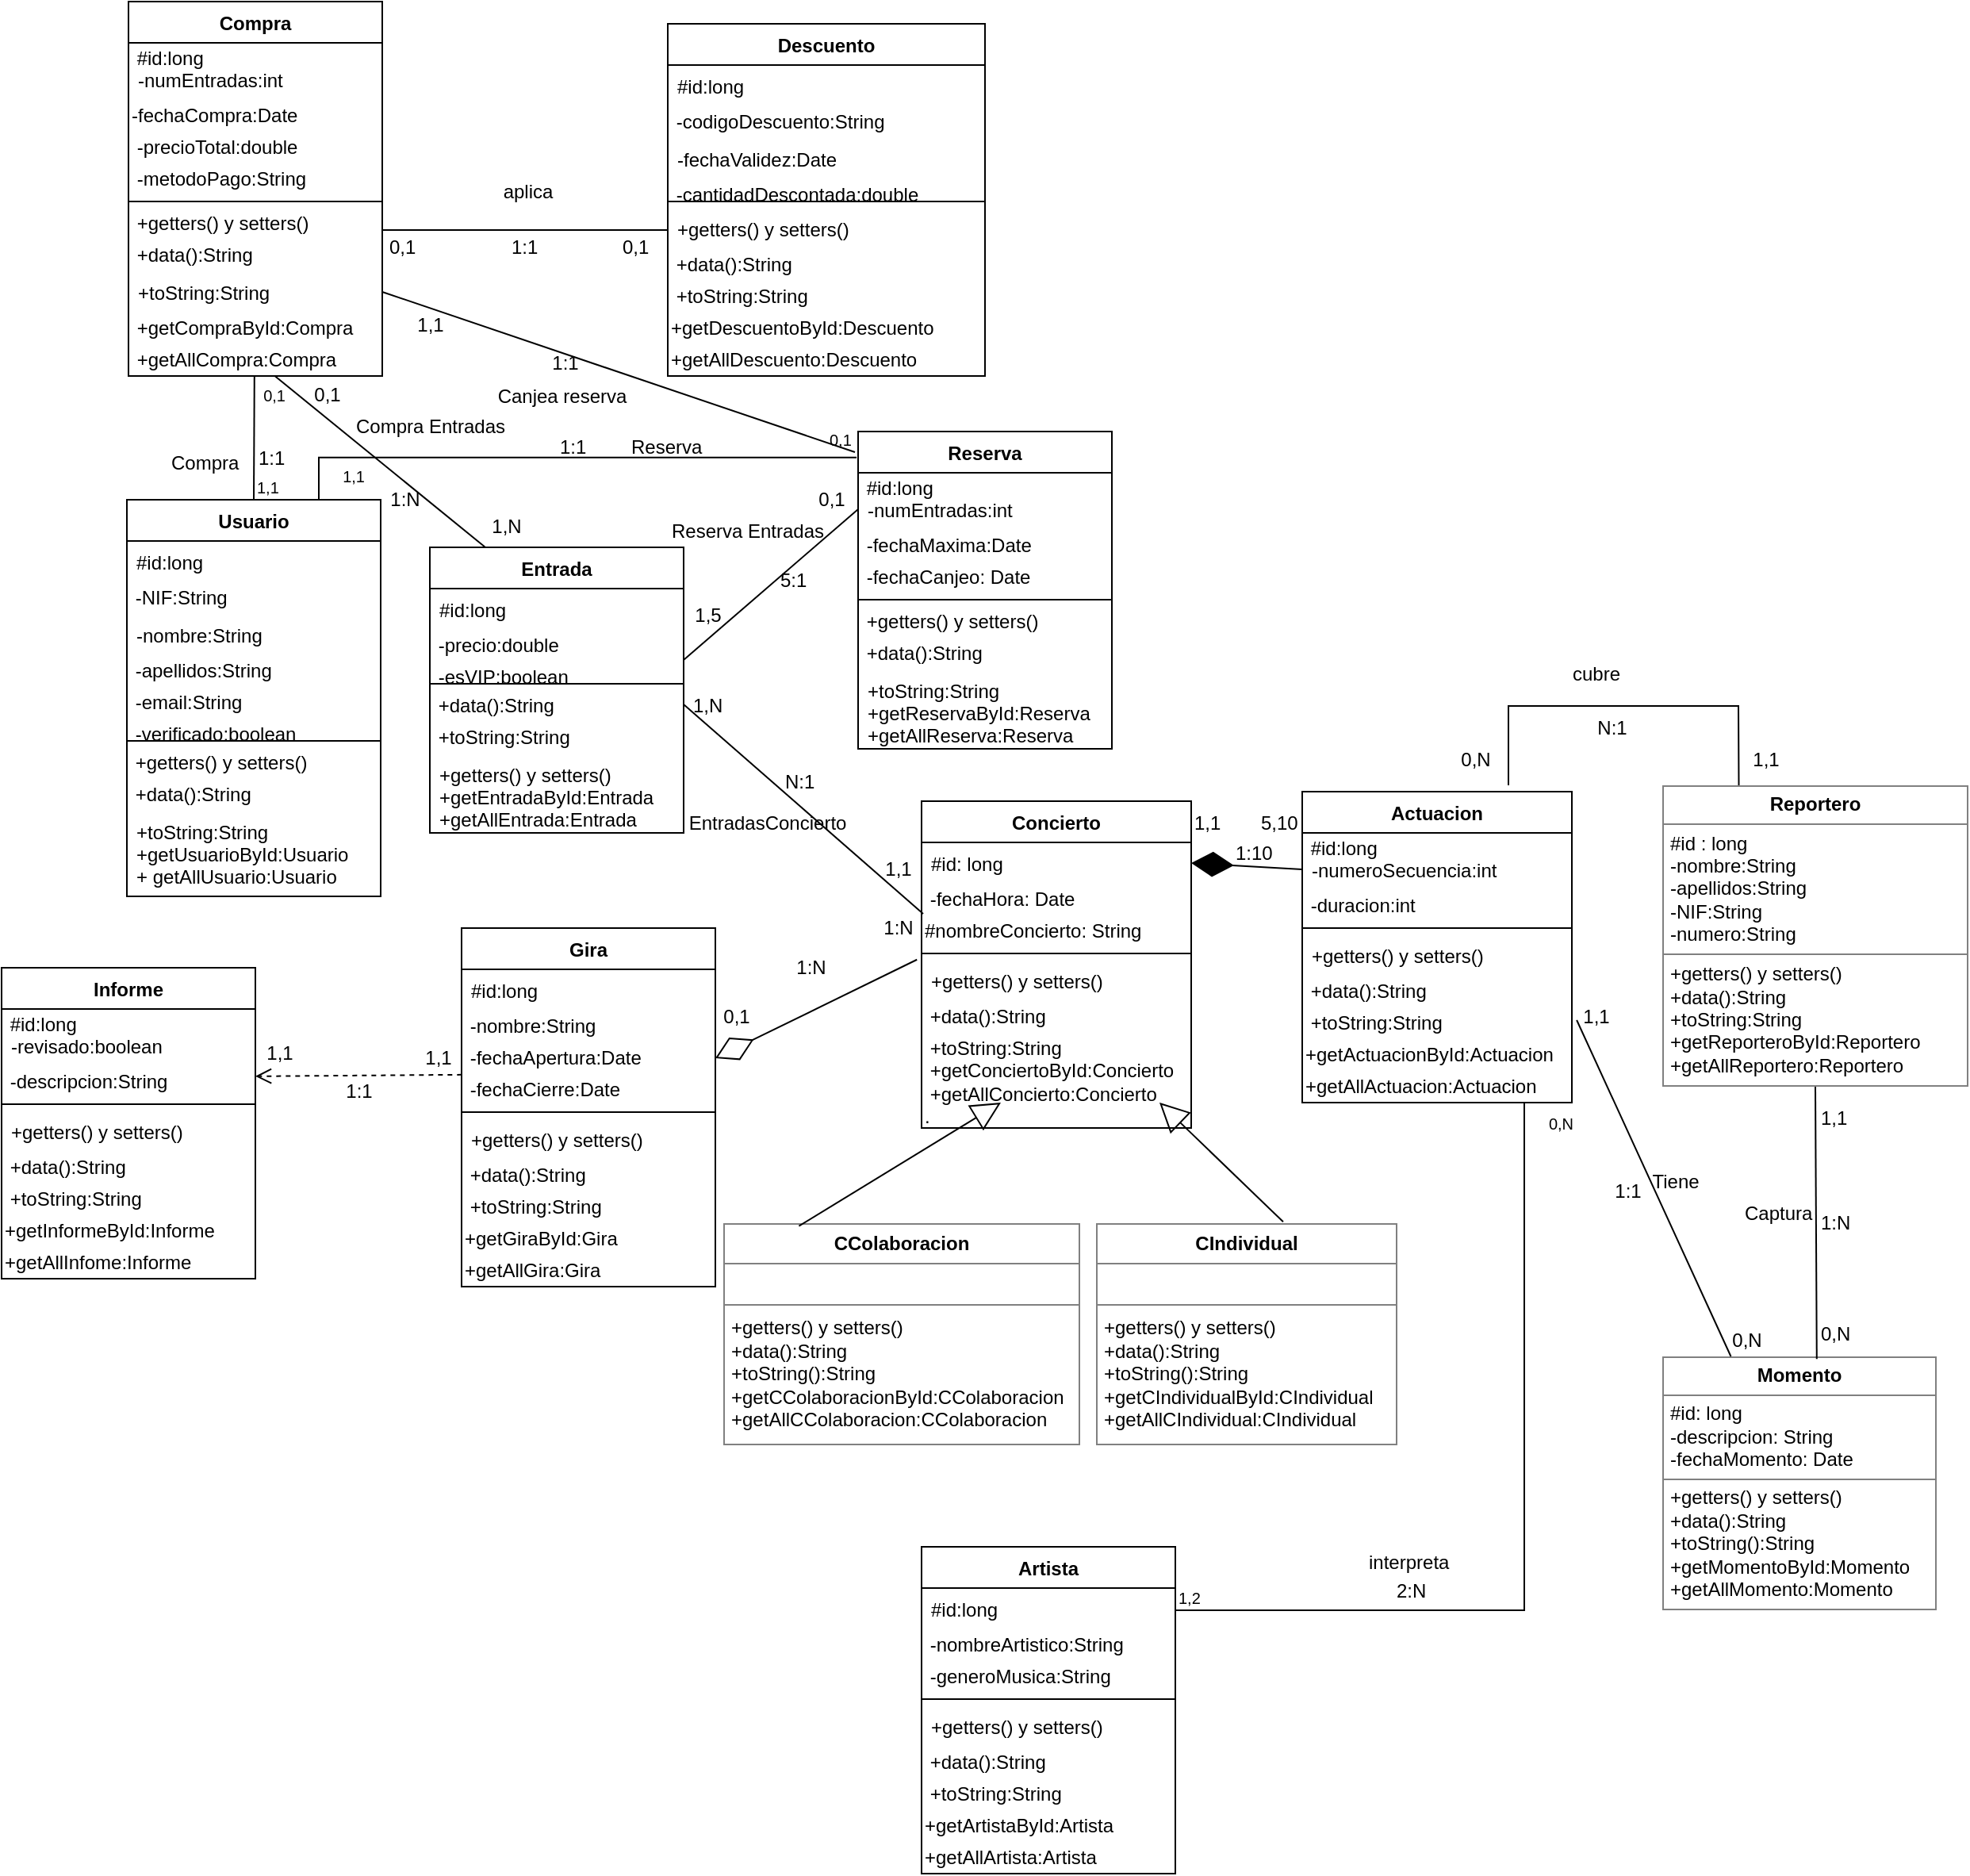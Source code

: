 <mxfile version="12.6.5" type="device"><diagram id="xjaGBmAfWyfpc5PXz91N" name="Page-1"><mxGraphModel dx="1695" dy="1602" grid="1" gridSize="10" guides="1" tooltips="1" connect="1" arrows="1" fold="1" page="1" pageScale="1" pageWidth="827" pageHeight="1169" math="0" shadow="0"><root><mxCell id="0"/><mxCell id="1" parent="0"/><mxCell id="RiMxpayT2h-2j6qFjot8-13" value="Gira" style="swimlane;fontStyle=1;align=center;verticalAlign=top;childLayout=stackLayout;horizontal=1;startSize=26;horizontalStack=0;resizeParent=1;resizeParentMax=0;resizeLast=0;collapsible=1;marginBottom=0;" parent="1" vertex="1"><mxGeometry x="220" y="570" width="160" height="226" as="geometry"/></mxCell><mxCell id="RiMxpayT2h-2j6qFjot8-14" value="#id:long" style="text;strokeColor=none;fillColor=none;align=left;verticalAlign=top;spacingLeft=4;spacingRight=4;overflow=hidden;rotatable=0;points=[[0,0.5],[1,0.5]];portConstraint=eastwest;" parent="RiMxpayT2h-2j6qFjot8-13" vertex="1"><mxGeometry y="26" width="160" height="26" as="geometry"/></mxCell><mxCell id="q6cy_jpzloJTBXH7EzLF-4" value="&amp;nbsp;-nombre:String" style="text;html=1;resizable=0;points=[];autosize=1;align=left;verticalAlign=top;spacingTop=-4;" parent="RiMxpayT2h-2j6qFjot8-13" vertex="1"><mxGeometry y="52" width="160" height="20" as="geometry"/></mxCell><mxCell id="RiMxpayT2h-2j6qFjot8-17" value="&amp;nbsp;-fechaApertura:Date" style="text;html=1;resizable=0;points=[];autosize=1;align=left;verticalAlign=top;spacingTop=-4;" parent="RiMxpayT2h-2j6qFjot8-13" vertex="1"><mxGeometry y="72" width="160" height="20" as="geometry"/></mxCell><mxCell id="RiMxpayT2h-2j6qFjot8-18" value="&amp;nbsp;-fechaCierre:Date" style="text;html=1;resizable=0;points=[];autosize=1;align=left;verticalAlign=top;spacingTop=-4;" parent="RiMxpayT2h-2j6qFjot8-13" vertex="1"><mxGeometry y="92" width="160" height="20" as="geometry"/></mxCell><mxCell id="RiMxpayT2h-2j6qFjot8-15" value="" style="line;strokeWidth=1;fillColor=none;align=left;verticalAlign=middle;spacingTop=-1;spacingLeft=3;spacingRight=3;rotatable=0;labelPosition=right;points=[];portConstraint=eastwest;" parent="RiMxpayT2h-2j6qFjot8-13" vertex="1"><mxGeometry y="112" width="160" height="8" as="geometry"/></mxCell><mxCell id="RiMxpayT2h-2j6qFjot8-16" value="+getters() y setters()&#10; " style="text;strokeColor=none;fillColor=none;align=left;verticalAlign=top;spacingLeft=4;spacingRight=4;overflow=hidden;rotatable=0;points=[[0,0.5],[1,0.5]];portConstraint=eastwest;" parent="RiMxpayT2h-2j6qFjot8-13" vertex="1"><mxGeometry y="120" width="160" height="26" as="geometry"/></mxCell><mxCell id="RiMxpayT2h-2j6qFjot8-19" value="&amp;nbsp;+data():String" style="text;html=1;resizable=0;points=[];autosize=1;align=left;verticalAlign=top;spacingTop=-4;" parent="RiMxpayT2h-2j6qFjot8-13" vertex="1"><mxGeometry y="146" width="160" height="20" as="geometry"/></mxCell><mxCell id="RiMxpayT2h-2j6qFjot8-49" value="&amp;nbsp;+toString:String" style="text;html=1;resizable=0;points=[];autosize=1;align=left;verticalAlign=top;spacingTop=-4;" parent="RiMxpayT2h-2j6qFjot8-13" vertex="1"><mxGeometry y="166" width="160" height="20" as="geometry"/></mxCell><mxCell id="IkjN9YP5ACQmRGU-FMsV-52" value="+getGiraById:Gira" style="text;html=1;resizable=0;points=[];autosize=1;align=left;verticalAlign=top;spacingTop=-4;" parent="RiMxpayT2h-2j6qFjot8-13" vertex="1"><mxGeometry y="186" width="160" height="20" as="geometry"/></mxCell><mxCell id="IkjN9YP5ACQmRGU-FMsV-53" value="+getAllGira:Gira" style="text;html=1;resizable=0;points=[];autosize=1;align=left;verticalAlign=top;spacingTop=-4;" parent="RiMxpayT2h-2j6qFjot8-13" vertex="1"><mxGeometry y="206" width="160" height="20" as="geometry"/></mxCell><mxCell id="RiMxpayT2h-2j6qFjot8-21" value="Informe" style="swimlane;fontStyle=1;align=center;verticalAlign=top;childLayout=stackLayout;horizontal=1;startSize=26;horizontalStack=0;resizeParent=1;resizeParentMax=0;resizeLast=0;collapsible=1;marginBottom=0;" parent="1" vertex="1"><mxGeometry x="-70" y="595" width="160" height="196" as="geometry"/></mxCell><mxCell id="RiMxpayT2h-2j6qFjot8-25" value="&amp;nbsp;#id:long" style="text;html=1;resizable=0;points=[];autosize=1;align=left;verticalAlign=top;spacingTop=-4;" parent="RiMxpayT2h-2j6qFjot8-21" vertex="1"><mxGeometry y="26" width="160" height="10" as="geometry"/></mxCell><mxCell id="RiMxpayT2h-2j6qFjot8-22" value="-revisado:boolean" style="text;strokeColor=none;fillColor=none;align=left;verticalAlign=top;spacingLeft=4;spacingRight=4;overflow=hidden;rotatable=0;points=[[0,0.5],[1,0.5]];portConstraint=eastwest;" parent="RiMxpayT2h-2j6qFjot8-21" vertex="1"><mxGeometry y="36" width="160" height="26" as="geometry"/></mxCell><mxCell id="RiMxpayT2h-2j6qFjot8-26" value="&amp;nbsp;-descripcion:String" style="text;html=1;resizable=0;points=[];autosize=1;align=left;verticalAlign=top;spacingTop=-4;" parent="RiMxpayT2h-2j6qFjot8-21" vertex="1"><mxGeometry y="62" width="160" height="20" as="geometry"/></mxCell><mxCell id="RiMxpayT2h-2j6qFjot8-23" value="" style="line;strokeWidth=1;fillColor=none;align=left;verticalAlign=middle;spacingTop=-1;spacingLeft=3;spacingRight=3;rotatable=0;labelPosition=right;points=[];portConstraint=eastwest;" parent="RiMxpayT2h-2j6qFjot8-21" vertex="1"><mxGeometry y="82" width="160" height="8" as="geometry"/></mxCell><mxCell id="RiMxpayT2h-2j6qFjot8-24" value="+getters() y setters()" style="text;strokeColor=none;fillColor=none;align=left;verticalAlign=top;spacingLeft=4;spacingRight=4;overflow=hidden;rotatable=0;points=[[0,0.5],[1,0.5]];portConstraint=eastwest;" parent="RiMxpayT2h-2j6qFjot8-21" vertex="1"><mxGeometry y="90" width="160" height="26" as="geometry"/></mxCell><mxCell id="RiMxpayT2h-2j6qFjot8-27" value="&amp;nbsp;+data():String" style="text;html=1;resizable=0;points=[];autosize=1;align=left;verticalAlign=top;spacingTop=-4;" parent="RiMxpayT2h-2j6qFjot8-21" vertex="1"><mxGeometry y="116" width="160" height="20" as="geometry"/></mxCell><mxCell id="RiMxpayT2h-2j6qFjot8-50" value="&amp;nbsp;+toString:String" style="text;html=1;resizable=0;points=[];autosize=1;align=left;verticalAlign=top;spacingTop=-4;" parent="RiMxpayT2h-2j6qFjot8-21" vertex="1"><mxGeometry y="136" width="160" height="20" as="geometry"/></mxCell><mxCell id="IkjN9YP5ACQmRGU-FMsV-50" value="+getInformeById:Informe" style="text;html=1;resizable=0;points=[];autosize=1;align=left;verticalAlign=top;spacingTop=-4;" parent="RiMxpayT2h-2j6qFjot8-21" vertex="1"><mxGeometry y="156" width="160" height="20" as="geometry"/></mxCell><mxCell id="IkjN9YP5ACQmRGU-FMsV-51" value="+getAllInfome:Informe" style="text;html=1;resizable=0;points=[];autosize=1;align=left;verticalAlign=top;spacingTop=-4;" parent="RiMxpayT2h-2j6qFjot8-21" vertex="1"><mxGeometry y="176" width="160" height="20" as="geometry"/></mxCell><mxCell id="RiMxpayT2h-2j6qFjot8-28" value="Actuacion" style="swimlane;fontStyle=1;align=center;verticalAlign=top;childLayout=stackLayout;horizontal=1;startSize=26;horizontalStack=0;resizeParent=1;resizeParentMax=0;resizeLast=0;collapsible=1;marginBottom=0;" parent="1" vertex="1"><mxGeometry x="750" y="484" width="170" height="196" as="geometry"/></mxCell><mxCell id="RiMxpayT2h-2j6qFjot8-32" value="&amp;nbsp;#id:long&amp;nbsp;" style="text;html=1;resizable=0;points=[];autosize=1;align=left;verticalAlign=top;spacingTop=-4;" parent="RiMxpayT2h-2j6qFjot8-28" vertex="1"><mxGeometry y="26" width="170" height="10" as="geometry"/></mxCell><mxCell id="RiMxpayT2h-2j6qFjot8-29" value="-numeroSecuencia:int" style="text;strokeColor=none;fillColor=none;align=left;verticalAlign=top;spacingLeft=4;spacingRight=4;overflow=hidden;rotatable=0;points=[[0,0.5],[1,0.5]];portConstraint=eastwest;" parent="RiMxpayT2h-2j6qFjot8-28" vertex="1"><mxGeometry y="36" width="170" height="26" as="geometry"/></mxCell><mxCell id="RiMxpayT2h-2j6qFjot8-33" value="&amp;nbsp;-duracion:int" style="text;html=1;resizable=0;points=[];autosize=1;align=left;verticalAlign=top;spacingTop=-4;" parent="RiMxpayT2h-2j6qFjot8-28" vertex="1"><mxGeometry y="62" width="170" height="20" as="geometry"/></mxCell><mxCell id="RiMxpayT2h-2j6qFjot8-30" value="" style="line;strokeWidth=1;fillColor=none;align=left;verticalAlign=middle;spacingTop=-1;spacingLeft=3;spacingRight=3;rotatable=0;labelPosition=right;points=[];portConstraint=eastwest;" parent="RiMxpayT2h-2j6qFjot8-28" vertex="1"><mxGeometry y="82" width="170" height="8" as="geometry"/></mxCell><mxCell id="RiMxpayT2h-2j6qFjot8-31" value="+getters() y setters()" style="text;strokeColor=none;fillColor=none;align=left;verticalAlign=top;spacingLeft=4;spacingRight=4;overflow=hidden;rotatable=0;points=[[0,0.5],[1,0.5]];portConstraint=eastwest;" parent="RiMxpayT2h-2j6qFjot8-28" vertex="1"><mxGeometry y="90" width="170" height="26" as="geometry"/></mxCell><mxCell id="RiMxpayT2h-2j6qFjot8-35" value="&amp;nbsp;+data():String" style="text;html=1;resizable=0;points=[];autosize=1;align=left;verticalAlign=top;spacingTop=-4;" parent="RiMxpayT2h-2j6qFjot8-28" vertex="1"><mxGeometry y="116" width="170" height="20" as="geometry"/></mxCell><mxCell id="RiMxpayT2h-2j6qFjot8-51" value="&amp;nbsp;+toString:String" style="text;html=1;resizable=0;points=[];autosize=1;align=left;verticalAlign=top;spacingTop=-4;" parent="RiMxpayT2h-2j6qFjot8-28" vertex="1"><mxGeometry y="136" width="170" height="20" as="geometry"/></mxCell><mxCell id="IkjN9YP5ACQmRGU-FMsV-41" value="+getActuacionById:Actuacion&lt;br&gt;" style="text;html=1;resizable=0;points=[];autosize=1;align=left;verticalAlign=top;spacingTop=-4;" parent="RiMxpayT2h-2j6qFjot8-28" vertex="1"><mxGeometry y="156" width="170" height="20" as="geometry"/></mxCell><mxCell id="IkjN9YP5ACQmRGU-FMsV-42" value="+getAllActuacion:Actuacion" style="text;html=1;resizable=0;points=[];autosize=1;align=left;verticalAlign=top;spacingTop=-4;" parent="RiMxpayT2h-2j6qFjot8-28" vertex="1"><mxGeometry y="176" width="170" height="20" as="geometry"/></mxCell><mxCell id="RiMxpayT2h-2j6qFjot8-36" value="Artista" style="swimlane;fontStyle=1;align=center;verticalAlign=top;childLayout=stackLayout;horizontal=1;startSize=26;horizontalStack=0;resizeParent=1;resizeParentMax=0;resizeLast=0;collapsible=1;marginBottom=0;" parent="1" vertex="1"><mxGeometry x="510" y="960" width="160" height="206" as="geometry"/></mxCell><mxCell id="RiMxpayT2h-2j6qFjot8-37" value="#id:long" style="text;strokeColor=none;fillColor=none;align=left;verticalAlign=top;spacingLeft=4;spacingRight=4;overflow=hidden;rotatable=0;points=[[0,0.5],[1,0.5]];portConstraint=eastwest;" parent="RiMxpayT2h-2j6qFjot8-36" vertex="1"><mxGeometry y="26" width="160" height="26" as="geometry"/></mxCell><mxCell id="RiMxpayT2h-2j6qFjot8-44" value="&amp;nbsp;-nombreArtistico:String" style="text;html=1;resizable=0;points=[];autosize=1;align=left;verticalAlign=top;spacingTop=-4;" parent="RiMxpayT2h-2j6qFjot8-36" vertex="1"><mxGeometry y="52" width="160" height="20" as="geometry"/></mxCell><mxCell id="Q2-VKyCmxsGFedOQouxM-65" value="&amp;nbsp;-generoMusica:String" style="text;html=1;resizable=0;points=[];autosize=1;align=left;verticalAlign=top;spacingTop=-4;" parent="RiMxpayT2h-2j6qFjot8-36" vertex="1"><mxGeometry y="72" width="160" height="20" as="geometry"/></mxCell><mxCell id="RiMxpayT2h-2j6qFjot8-38" value="" style="line;strokeWidth=1;fillColor=none;align=left;verticalAlign=middle;spacingTop=-1;spacingLeft=3;spacingRight=3;rotatable=0;labelPosition=right;points=[];portConstraint=eastwest;" parent="RiMxpayT2h-2j6qFjot8-36" vertex="1"><mxGeometry y="92" width="160" height="8" as="geometry"/></mxCell><mxCell id="RiMxpayT2h-2j6qFjot8-39" value="+getters() y setters()&#10; " style="text;strokeColor=none;fillColor=none;align=left;verticalAlign=top;spacingLeft=4;spacingRight=4;overflow=hidden;rotatable=0;points=[[0,0.5],[1,0.5]];portConstraint=eastwest;" parent="RiMxpayT2h-2j6qFjot8-36" vertex="1"><mxGeometry y="100" width="160" height="26" as="geometry"/></mxCell><mxCell id="RiMxpayT2h-2j6qFjot8-46" value="&amp;nbsp;+data():String" style="text;html=1;resizable=0;points=[];autosize=1;align=left;verticalAlign=top;spacingTop=-4;" parent="RiMxpayT2h-2j6qFjot8-36" vertex="1"><mxGeometry y="126" width="160" height="20" as="geometry"/></mxCell><mxCell id="RiMxpayT2h-2j6qFjot8-52" value="&amp;nbsp;+toString:String" style="text;html=1;resizable=0;points=[];autosize=1;align=left;verticalAlign=top;spacingTop=-4;" parent="RiMxpayT2h-2j6qFjot8-36" vertex="1"><mxGeometry y="146" width="160" height="20" as="geometry"/></mxCell><mxCell id="IkjN9YP5ACQmRGU-FMsV-43" value="+getArtistaById:Artista" style="text;html=1;resizable=0;points=[];autosize=1;align=left;verticalAlign=top;spacingTop=-4;" parent="RiMxpayT2h-2j6qFjot8-36" vertex="1"><mxGeometry y="166" width="160" height="20" as="geometry"/></mxCell><mxCell id="IkjN9YP5ACQmRGU-FMsV-44" value="+getAllArtista:Artista" style="text;html=1;resizable=0;points=[];autosize=1;align=left;verticalAlign=top;spacingTop=-4;" parent="RiMxpayT2h-2j6qFjot8-36" vertex="1"><mxGeometry y="186" width="160" height="20" as="geometry"/></mxCell><mxCell id="RiMxpayT2h-2j6qFjot8-40" value="Entrada" style="swimlane;fontStyle=1;align=center;verticalAlign=top;childLayout=stackLayout;horizontal=1;startSize=26;horizontalStack=0;resizeParent=1;resizeParentMax=0;resizeLast=0;collapsible=1;marginBottom=0;" parent="1" vertex="1"><mxGeometry x="200" y="330" width="160" height="180" as="geometry"/></mxCell><mxCell id="RiMxpayT2h-2j6qFjot8-41" value="#id:long" style="text;strokeColor=none;fillColor=none;align=left;verticalAlign=top;spacingLeft=4;spacingRight=4;overflow=hidden;rotatable=0;points=[[0,0.5],[1,0.5]];portConstraint=eastwest;" parent="RiMxpayT2h-2j6qFjot8-40" vertex="1"><mxGeometry y="26" width="160" height="26" as="geometry"/></mxCell><mxCell id="RiMxpayT2h-2j6qFjot8-47" value="&amp;nbsp;-precio:double&amp;nbsp;" style="text;html=1;resizable=0;points=[];autosize=1;align=left;verticalAlign=top;spacingTop=-4;" parent="RiMxpayT2h-2j6qFjot8-40" vertex="1"><mxGeometry y="52" width="160" height="20" as="geometry"/></mxCell><mxCell id="RiMxpayT2h-2j6qFjot8-66" value="&amp;nbsp;-esVIP:boolean" style="text;html=1;resizable=0;points=[];autosize=1;align=left;verticalAlign=top;spacingTop=-4;" parent="RiMxpayT2h-2j6qFjot8-40" vertex="1"><mxGeometry y="72" width="160" height="10" as="geometry"/></mxCell><mxCell id="RiMxpayT2h-2j6qFjot8-42" value="" style="line;strokeWidth=1;fillColor=none;align=left;verticalAlign=middle;spacingTop=-1;spacingLeft=3;spacingRight=3;rotatable=0;labelPosition=right;points=[];portConstraint=eastwest;" parent="RiMxpayT2h-2j6qFjot8-40" vertex="1"><mxGeometry y="82" width="160" height="8" as="geometry"/></mxCell><mxCell id="RiMxpayT2h-2j6qFjot8-67" value="&amp;nbsp;+data():String" style="text;html=1;resizable=0;points=[];autosize=1;align=left;verticalAlign=top;spacingTop=-4;" parent="RiMxpayT2h-2j6qFjot8-40" vertex="1"><mxGeometry y="90" width="160" height="20" as="geometry"/></mxCell><mxCell id="RiMxpayT2h-2j6qFjot8-53" value="&amp;nbsp;+toString:String" style="text;html=1;resizable=0;points=[];autosize=1;align=left;verticalAlign=top;spacingTop=-4;" parent="RiMxpayT2h-2j6qFjot8-40" vertex="1"><mxGeometry y="110" width="160" height="20" as="geometry"/></mxCell><mxCell id="RiMxpayT2h-2j6qFjot8-43" value="+getters() y setters()&#10;+getEntradaById:Entrada&#10;+getAllEntrada:Entrada" style="text;strokeColor=none;fillColor=none;align=left;verticalAlign=top;spacingLeft=4;spacingRight=4;overflow=hidden;rotatable=0;points=[[0,0.5],[1,0.5]];portConstraint=eastwest;" parent="RiMxpayT2h-2j6qFjot8-40" vertex="1"><mxGeometry y="130" width="160" height="50" as="geometry"/></mxCell><mxCell id="RiMxpayT2h-2j6qFjot8-54" value="Usuario" style="swimlane;fontStyle=1;align=center;verticalAlign=top;childLayout=stackLayout;horizontal=1;startSize=26;horizontalStack=0;resizeParent=1;resizeParentMax=0;resizeLast=0;collapsible=1;marginBottom=0;" parent="1" vertex="1"><mxGeometry x="9" y="300" width="160" height="250" as="geometry"/></mxCell><mxCell id="Q2-VKyCmxsGFedOQouxM-13" value="#id:long" style="text;strokeColor=none;fillColor=none;align=left;verticalAlign=top;spacingLeft=4;spacingRight=4;overflow=hidden;rotatable=0;points=[[0,0.5],[1,0.5]];portConstraint=eastwest;" parent="RiMxpayT2h-2j6qFjot8-54" vertex="1"><mxGeometry y="26" width="160" height="26" as="geometry"/></mxCell><mxCell id="RiMxpayT2h-2j6qFjot8-88" value="&amp;nbsp;-NIF:String" style="text;html=1;resizable=0;points=[];autosize=1;align=left;verticalAlign=top;spacingTop=-4;" parent="RiMxpayT2h-2j6qFjot8-54" vertex="1"><mxGeometry y="52" width="160" height="20" as="geometry"/></mxCell><mxCell id="RiMxpayT2h-2j6qFjot8-55" value="-nombre:String" style="text;strokeColor=none;fillColor=none;align=left;verticalAlign=top;spacingLeft=4;spacingRight=4;overflow=hidden;rotatable=0;points=[[0,0.5],[1,0.5]];portConstraint=eastwest;" parent="RiMxpayT2h-2j6qFjot8-54" vertex="1"><mxGeometry y="72" width="160" height="26" as="geometry"/></mxCell><mxCell id="RiMxpayT2h-2j6qFjot8-85" value="&amp;nbsp;-apellidos:String" style="text;html=1;resizable=0;points=[];autosize=1;align=left;verticalAlign=top;spacingTop=-4;" parent="RiMxpayT2h-2j6qFjot8-54" vertex="1"><mxGeometry y="98" width="160" height="20" as="geometry"/></mxCell><mxCell id="RiMxpayT2h-2j6qFjot8-86" value="&amp;nbsp;-email:String" style="text;html=1;resizable=0;points=[];autosize=1;align=left;verticalAlign=top;spacingTop=-4;" parent="RiMxpayT2h-2j6qFjot8-54" vertex="1"><mxGeometry y="118" width="160" height="20" as="geometry"/></mxCell><mxCell id="RiMxpayT2h-2j6qFjot8-87" value="&amp;nbsp;-verificado:boolean" style="text;html=1;resizable=0;points=[];autosize=1;align=left;verticalAlign=top;spacingTop=-4;" parent="RiMxpayT2h-2j6qFjot8-54" vertex="1"><mxGeometry y="138" width="160" height="10" as="geometry"/></mxCell><mxCell id="RiMxpayT2h-2j6qFjot8-56" value="" style="line;strokeWidth=1;fillColor=none;align=left;verticalAlign=middle;spacingTop=-1;spacingLeft=3;spacingRight=3;rotatable=0;labelPosition=right;points=[];portConstraint=eastwest;" parent="RiMxpayT2h-2j6qFjot8-54" vertex="1"><mxGeometry y="148" width="160" height="8" as="geometry"/></mxCell><mxCell id="RiMxpayT2h-2j6qFjot8-76" value="&amp;nbsp;+getters() y setters()" style="text;html=1;resizable=0;points=[];autosize=1;align=left;verticalAlign=top;spacingTop=-4;" parent="RiMxpayT2h-2j6qFjot8-54" vertex="1"><mxGeometry y="156" width="160" height="20" as="geometry"/></mxCell><mxCell id="RiMxpayT2h-2j6qFjot8-82" value="&amp;nbsp;+data():String" style="text;html=1;resizable=0;points=[];autosize=1;align=left;verticalAlign=top;spacingTop=-4;" parent="RiMxpayT2h-2j6qFjot8-54" vertex="1"><mxGeometry y="176" width="160" height="20" as="geometry"/></mxCell><mxCell id="RiMxpayT2h-2j6qFjot8-57" value="+toString:String&#10;+getUsuarioById:Usuario&#10;+ getAllUsuario:Usuario" style="text;strokeColor=none;fillColor=none;align=left;verticalAlign=top;spacingLeft=4;spacingRight=4;overflow=hidden;rotatable=0;points=[[0,0.5],[1,0.5]];portConstraint=eastwest;" parent="RiMxpayT2h-2j6qFjot8-54" vertex="1"><mxGeometry y="196" width="160" height="54" as="geometry"/></mxCell><mxCell id="RiMxpayT2h-2j6qFjot8-58" value="Compra" style="swimlane;fontStyle=1;align=center;verticalAlign=top;childLayout=stackLayout;horizontal=1;startSize=26;horizontalStack=0;resizeParent=1;resizeParentMax=0;resizeLast=0;collapsible=1;marginBottom=0;" parent="1" vertex="1"><mxGeometry x="10" y="-14" width="160" height="236" as="geometry"/></mxCell><mxCell id="RiMxpayT2h-2j6qFjot8-89" value="&amp;nbsp;#id:long" style="text;html=1;resizable=0;points=[];autosize=1;align=left;verticalAlign=top;spacingTop=-4;" parent="RiMxpayT2h-2j6qFjot8-58" vertex="1"><mxGeometry y="26" width="160" height="10" as="geometry"/></mxCell><mxCell id="RiMxpayT2h-2j6qFjot8-59" value="-numEntradas:int" style="text;strokeColor=none;fillColor=none;align=left;verticalAlign=top;spacingLeft=4;spacingRight=4;overflow=hidden;rotatable=0;points=[[0,0.5],[1,0.5]];portConstraint=eastwest;" parent="RiMxpayT2h-2j6qFjot8-58" vertex="1"><mxGeometry y="36" width="160" height="26" as="geometry"/></mxCell><mxCell id="ndjZqeUsz4d2Y-6QqQ8W-35" value="-fechaCompra:Date" style="text;html=1;align=left;verticalAlign=middle;resizable=0;points=[];;autosize=1;" parent="RiMxpayT2h-2j6qFjot8-58" vertex="1"><mxGeometry y="62" width="160" height="20" as="geometry"/></mxCell><mxCell id="RiMxpayT2h-2j6qFjot8-90" value="&amp;nbsp;-precioTotal:double" style="text;html=1;resizable=0;points=[];autosize=1;align=left;verticalAlign=top;spacingTop=-4;" parent="RiMxpayT2h-2j6qFjot8-58" vertex="1"><mxGeometry y="82" width="160" height="20" as="geometry"/></mxCell><mxCell id="RiMxpayT2h-2j6qFjot8-91" value="&amp;nbsp;-metodoPago:String" style="text;html=1;resizable=0;points=[];autosize=1;align=left;verticalAlign=top;spacingTop=-4;" parent="RiMxpayT2h-2j6qFjot8-58" vertex="1"><mxGeometry y="102" width="160" height="20" as="geometry"/></mxCell><mxCell id="RiMxpayT2h-2j6qFjot8-60" value="" style="line;strokeWidth=1;fillColor=none;align=left;verticalAlign=middle;spacingTop=-1;spacingLeft=3;spacingRight=3;rotatable=0;labelPosition=right;points=[];portConstraint=eastwest;" parent="RiMxpayT2h-2j6qFjot8-58" vertex="1"><mxGeometry y="122" width="160" height="8" as="geometry"/></mxCell><mxCell id="RiMxpayT2h-2j6qFjot8-77" value="&amp;nbsp;+getters() y setters()" style="text;html=1;resizable=0;points=[];autosize=1;align=left;verticalAlign=top;spacingTop=-4;" parent="RiMxpayT2h-2j6qFjot8-58" vertex="1"><mxGeometry y="130" width="160" height="20" as="geometry"/></mxCell><mxCell id="RiMxpayT2h-2j6qFjot8-83" value="&amp;nbsp;+data():String" style="text;html=1;resizable=0;points=[];autosize=1;align=left;verticalAlign=top;spacingTop=-4;" parent="RiMxpayT2h-2j6qFjot8-58" vertex="1"><mxGeometry y="150" width="160" height="20" as="geometry"/></mxCell><mxCell id="RiMxpayT2h-2j6qFjot8-61" value="+toString:String" style="text;strokeColor=none;fillColor=none;align=left;verticalAlign=top;spacingLeft=4;spacingRight=4;overflow=hidden;rotatable=0;points=[[0,0.5],[1,0.5]];portConstraint=eastwest;" parent="RiMxpayT2h-2j6qFjot8-58" vertex="1"><mxGeometry y="170" width="160" height="26" as="geometry"/></mxCell><mxCell id="ndjZqeUsz4d2Y-6QqQ8W-37" value="&amp;nbsp;+getCompraById:Compra" style="text;html=1;align=left;verticalAlign=middle;resizable=0;points=[];;autosize=1;" parent="RiMxpayT2h-2j6qFjot8-58" vertex="1"><mxGeometry y="196" width="160" height="20" as="geometry"/></mxCell><mxCell id="ndjZqeUsz4d2Y-6QqQ8W-41" value="&amp;nbsp;+getAllCompra:Compra" style="text;html=1;align=left;verticalAlign=middle;resizable=0;points=[];;autosize=1;" parent="RiMxpayT2h-2j6qFjot8-58" vertex="1"><mxGeometry y="216" width="160" height="20" as="geometry"/></mxCell><mxCell id="RiMxpayT2h-2j6qFjot8-62" value="Reserva" style="swimlane;fontStyle=1;align=center;verticalAlign=top;childLayout=stackLayout;horizontal=1;startSize=26;horizontalStack=0;resizeParent=1;resizeParentMax=0;resizeLast=0;collapsible=1;marginBottom=0;" parent="1" vertex="1"><mxGeometry x="470" y="257" width="160" height="200" as="geometry"/></mxCell><mxCell id="RiMxpayT2h-2j6qFjot8-92" value="&amp;nbsp;#id:long" style="text;html=1;resizable=0;points=[];autosize=1;align=left;verticalAlign=top;spacingTop=-4;" parent="RiMxpayT2h-2j6qFjot8-62" vertex="1"><mxGeometry y="26" width="160" height="10" as="geometry"/></mxCell><mxCell id="RiMxpayT2h-2j6qFjot8-63" value="-numEntradas:int" style="text;strokeColor=none;fillColor=none;align=left;verticalAlign=top;spacingLeft=4;spacingRight=4;overflow=hidden;rotatable=0;points=[[0,0.5],[1,0.5]];portConstraint=eastwest;" parent="RiMxpayT2h-2j6qFjot8-62" vertex="1"><mxGeometry y="36" width="160" height="26" as="geometry"/></mxCell><mxCell id="RiMxpayT2h-2j6qFjot8-94" value="&amp;nbsp;-fechaMaxima:Date" style="text;html=1;resizable=0;points=[];autosize=1;align=left;verticalAlign=top;spacingTop=-4;" parent="RiMxpayT2h-2j6qFjot8-62" vertex="1"><mxGeometry y="62" width="160" height="20" as="geometry"/></mxCell><mxCell id="q6cy_jpzloJTBXH7EzLF-22" value="&amp;nbsp;-fechaCanjeo: Date" style="text;html=1;resizable=0;points=[];autosize=1;align=left;verticalAlign=top;spacingTop=-4;" parent="RiMxpayT2h-2j6qFjot8-62" vertex="1"><mxGeometry y="82" width="160" height="20" as="geometry"/></mxCell><mxCell id="RiMxpayT2h-2j6qFjot8-64" value="" style="line;strokeWidth=1;fillColor=none;align=left;verticalAlign=middle;spacingTop=-1;spacingLeft=3;spacingRight=3;rotatable=0;labelPosition=right;points=[];portConstraint=eastwest;" parent="RiMxpayT2h-2j6qFjot8-62" vertex="1"><mxGeometry y="102" width="160" height="8" as="geometry"/></mxCell><mxCell id="RiMxpayT2h-2j6qFjot8-79" value="&amp;nbsp;+getters() y setters()" style="text;html=1;resizable=0;points=[];autosize=1;align=left;verticalAlign=top;spacingTop=-4;" parent="RiMxpayT2h-2j6qFjot8-62" vertex="1"><mxGeometry y="110" width="160" height="20" as="geometry"/></mxCell><mxCell id="RiMxpayT2h-2j6qFjot8-80" value="&amp;nbsp;+data():String" style="text;html=1;resizable=0;points=[];autosize=1;align=left;verticalAlign=top;spacingTop=-4;" parent="RiMxpayT2h-2j6qFjot8-62" vertex="1"><mxGeometry y="130" width="160" height="20" as="geometry"/></mxCell><mxCell id="RiMxpayT2h-2j6qFjot8-65" value="+toString:String&#10;+getReservaById:Reserva&#10;+getAllReserva:Reserva" style="text;strokeColor=none;fillColor=none;align=left;verticalAlign=top;spacingLeft=4;spacingRight=4;overflow=hidden;rotatable=0;points=[[0,0.5],[1,0.5]];portConstraint=eastwest;" parent="RiMxpayT2h-2j6qFjot8-62" vertex="1"><mxGeometry y="150" width="160" height="50" as="geometry"/></mxCell><mxCell id="RiMxpayT2h-2j6qFjot8-68" value="Descuento" style="swimlane;fontStyle=1;align=center;verticalAlign=top;childLayout=stackLayout;horizontal=1;startSize=26;horizontalStack=0;resizeParent=1;resizeParentMax=0;resizeLast=0;collapsible=1;marginBottom=0;" parent="1" vertex="1"><mxGeometry x="350" width="200" height="222" as="geometry"/></mxCell><mxCell id="Q2-VKyCmxsGFedOQouxM-12" value="#id:long" style="text;strokeColor=none;fillColor=none;align=left;verticalAlign=top;spacingLeft=4;spacingRight=4;overflow=hidden;rotatable=0;points=[[0,0.5],[1,0.5]];portConstraint=eastwest;" parent="RiMxpayT2h-2j6qFjot8-68" vertex="1"><mxGeometry y="26" width="200" height="26" as="geometry"/></mxCell><mxCell id="RiMxpayT2h-2j6qFjot8-98" value="&amp;nbsp;-codigoDescuento:String" style="text;html=1;resizable=0;points=[];autosize=1;align=left;verticalAlign=top;spacingTop=-4;" parent="RiMxpayT2h-2j6qFjot8-68" vertex="1"><mxGeometry y="52" width="200" height="20" as="geometry"/></mxCell><mxCell id="RiMxpayT2h-2j6qFjot8-69" value="-fechaValidez:Date" style="text;strokeColor=none;fillColor=none;align=left;verticalAlign=top;spacingLeft=4;spacingRight=4;overflow=hidden;rotatable=0;points=[[0,0.5],[1,0.5]];portConstraint=eastwest;" parent="RiMxpayT2h-2j6qFjot8-68" vertex="1"><mxGeometry y="72" width="200" height="26" as="geometry"/></mxCell><mxCell id="RiMxpayT2h-2j6qFjot8-99" value="&amp;nbsp;-cantidadDescontada:double" style="text;html=1;resizable=0;points=[];autosize=1;align=left;verticalAlign=top;spacingTop=-4;fillColor=none;" parent="RiMxpayT2h-2j6qFjot8-68" vertex="1"><mxGeometry y="98" width="200" height="10" as="geometry"/></mxCell><mxCell id="RiMxpayT2h-2j6qFjot8-70" value="" style="line;strokeWidth=1;fillColor=none;align=left;verticalAlign=middle;spacingTop=-1;spacingLeft=3;spacingRight=3;rotatable=0;labelPosition=right;points=[];portConstraint=eastwest;" parent="RiMxpayT2h-2j6qFjot8-68" vertex="1"><mxGeometry y="108" width="200" height="8" as="geometry"/></mxCell><mxCell id="RiMxpayT2h-2j6qFjot8-71" value="+getters() y setters()" style="text;strokeColor=none;fillColor=none;align=left;verticalAlign=top;spacingLeft=4;spacingRight=4;overflow=hidden;rotatable=0;points=[[0,0.5],[1,0.5]];portConstraint=eastwest;" parent="RiMxpayT2h-2j6qFjot8-68" vertex="1"><mxGeometry y="116" width="200" height="26" as="geometry"/></mxCell><mxCell id="RiMxpayT2h-2j6qFjot8-78" value="&amp;nbsp;+data():String" style="text;html=1;resizable=0;points=[];autosize=1;align=left;verticalAlign=top;spacingTop=-4;" parent="RiMxpayT2h-2j6qFjot8-68" vertex="1"><mxGeometry y="142" width="200" height="20" as="geometry"/></mxCell><mxCell id="RiMxpayT2h-2j6qFjot8-81" value="&amp;nbsp;+toString:String" style="text;html=1;resizable=0;points=[];autosize=1;align=left;verticalAlign=top;spacingTop=-4;" parent="RiMxpayT2h-2j6qFjot8-68" vertex="1"><mxGeometry y="162" width="200" height="20" as="geometry"/></mxCell><mxCell id="IkjN9YP5ACQmRGU-FMsV-3" value="+getDescuentoById:Descuento" style="text;html=1;resizable=0;points=[];autosize=1;align=left;verticalAlign=top;spacingTop=-4;" parent="RiMxpayT2h-2j6qFjot8-68" vertex="1"><mxGeometry y="182" width="200" height="20" as="geometry"/></mxCell><mxCell id="IkjN9YP5ACQmRGU-FMsV-4" value="+getAllDescuento:Descuento" style="text;html=1;resizable=0;points=[];autosize=1;align=left;verticalAlign=top;spacingTop=-4;" parent="RiMxpayT2h-2j6qFjot8-68" vertex="1"><mxGeometry y="202" width="200" height="20" as="geometry"/></mxCell><mxCell id="Q2-VKyCmxsGFedOQouxM-1" value="&lt;table border=&quot;1&quot; width=&quot;100%&quot; cellpadding=&quot;4&quot; style=&quot;width: 100% ; height: 100% ; border-collapse: collapse&quot;&gt;&lt;tbody&gt;&lt;tr&gt;&lt;th align=&quot;center&quot;&gt;CColaboracion&lt;/th&gt;&lt;/tr&gt;&lt;tr&gt;&lt;td align=&quot;center&quot;&gt;&lt;br&gt;&lt;/td&gt;&lt;/tr&gt;&lt;tr&gt;&lt;td align=&quot;center&quot;&gt;&lt;div style=&quot;text-align: left&quot;&gt;&lt;span style=&quot;text-align: left&quot;&gt;+getters() y setters()&lt;/span&gt;&lt;/div&gt;&lt;div style=&quot;text-align: left&quot;&gt;&lt;span style=&quot;text-align: left&quot;&gt;+data():String&lt;/span&gt;&lt;/div&gt;&lt;div style=&quot;text-align: left&quot;&gt;&lt;span style=&quot;text-align: left&quot;&gt;+toString():String&lt;/span&gt;&lt;/div&gt;&lt;div style=&quot;text-align: left&quot;&gt;&lt;span style=&quot;text-align: left&quot;&gt;+getCColaboracionById:CColaboracion&lt;/span&gt;&lt;/div&gt;&lt;div style=&quot;text-align: left&quot;&gt;&lt;span style=&quot;text-align: left&quot;&gt;+getAllCColaboracion:CColaboracion&lt;/span&gt;&lt;/div&gt;&lt;/td&gt;&lt;/tr&gt;&lt;/tbody&gt;&lt;/table&gt;" style="text;html=1;strokeColor=none;fillColor=none;overflow=fill;" parent="1" vertex="1"><mxGeometry x="385" y="756" width="225" height="140" as="geometry"/></mxCell><mxCell id="Q2-VKyCmxsGFedOQouxM-2" value="&lt;table border=&quot;1&quot; width=&quot;100%&quot; cellpadding=&quot;4&quot; style=&quot;width: 100% ; height: 100% ; border-collapse: collapse&quot;&gt;&lt;tbody&gt;&lt;tr&gt;&lt;th align=&quot;center&quot;&gt;CIndividual&lt;/th&gt;&lt;/tr&gt;&lt;tr&gt;&lt;td align=&quot;center&quot;&gt;&lt;br&gt;&lt;/td&gt;&lt;/tr&gt;&lt;tr&gt;&lt;td align=&quot;center&quot;&gt;&lt;div style=&quot;text-align: left&quot;&gt;+getters() y setters()&lt;/div&gt;&lt;div style=&quot;text-align: left&quot;&gt;+data():String&lt;/div&gt;&lt;div style=&quot;text-align: left&quot;&gt;+toString():String&lt;/div&gt;&lt;div style=&quot;text-align: left&quot;&gt;+getCIndividualById:CIndividual&lt;/div&gt;&lt;div style=&quot;text-align: left&quot;&gt;+getAllCIndividual:CIndividual&lt;/div&gt;&lt;/td&gt;&lt;/tr&gt;&lt;/tbody&gt;&lt;/table&gt;" style="text;html=1;strokeColor=none;fillColor=none;overflow=fill;" parent="1" vertex="1"><mxGeometry x="620" y="756" width="190" height="140" as="geometry"/></mxCell><mxCell id="RiMxpayT2h-2j6qFjot8-5" value="Concierto" style="swimlane;fontStyle=1;align=center;verticalAlign=top;childLayout=stackLayout;horizontal=1;startSize=26;horizontalStack=0;resizeParent=1;resizeParentMax=0;resizeLast=0;collapsible=1;marginBottom=0;" parent="1" vertex="1"><mxGeometry x="510" y="490" width="170" height="206" as="geometry"/></mxCell><mxCell id="RiMxpayT2h-2j6qFjot8-6" value="#id: long" style="text;strokeColor=none;fillColor=none;align=left;verticalAlign=top;spacingLeft=4;spacingRight=4;overflow=hidden;rotatable=0;points=[[0,0.5],[1,0.5]];portConstraint=eastwest;" parent="RiMxpayT2h-2j6qFjot8-5" vertex="1"><mxGeometry y="26" width="170" height="26" as="geometry"/></mxCell><mxCell id="RiMxpayT2h-2j6qFjot8-9" value="&amp;nbsp;-fechaHora: Date" style="text;html=1;resizable=0;points=[];autosize=1;align=left;verticalAlign=top;spacingTop=-4;" parent="RiMxpayT2h-2j6qFjot8-5" vertex="1"><mxGeometry y="52" width="170" height="20" as="geometry"/></mxCell><mxCell id="LNCXQoOIajh_uZdiYavF-8" value="#nombreConcierto: String" style="text;html=1;resizable=0;points=[];autosize=1;align=left;verticalAlign=top;spacingTop=-4;" parent="RiMxpayT2h-2j6qFjot8-5" vertex="1"><mxGeometry y="72" width="170" height="20" as="geometry"/></mxCell><mxCell id="RiMxpayT2h-2j6qFjot8-7" value="" style="line;strokeWidth=1;fillColor=none;align=left;verticalAlign=middle;spacingTop=-1;spacingLeft=3;spacingRight=3;rotatable=0;labelPosition=right;points=[];portConstraint=eastwest;" parent="RiMxpayT2h-2j6qFjot8-5" vertex="1"><mxGeometry y="92" width="170" height="8" as="geometry"/></mxCell><mxCell id="RiMxpayT2h-2j6qFjot8-8" value="+getters() y setters()&#10; " style="text;strokeColor=none;fillColor=none;align=left;verticalAlign=top;spacingLeft=4;spacingRight=4;overflow=hidden;rotatable=0;points=[[0,0.5],[1,0.5]];portConstraint=eastwest;" parent="RiMxpayT2h-2j6qFjot8-5" vertex="1"><mxGeometry y="100" width="170" height="26" as="geometry"/></mxCell><mxCell id="RiMxpayT2h-2j6qFjot8-12" value="&amp;nbsp;+data():String" style="text;html=1;resizable=0;points=[];autosize=1;align=left;verticalAlign=top;spacingTop=-4;" parent="RiMxpayT2h-2j6qFjot8-5" vertex="1"><mxGeometry y="126" width="170" height="20" as="geometry"/></mxCell><mxCell id="RiMxpayT2h-2j6qFjot8-48" value="&amp;nbsp;+toString:String&lt;br&gt;&amp;nbsp;+getConciertoById:Concierto&lt;br&gt;&amp;nbsp;+getAllConcierto:Concierto&lt;br&gt;.&lt;br&gt;" style="text;html=1;resizable=0;points=[];autosize=1;align=left;verticalAlign=top;spacingTop=-4;" parent="RiMxpayT2h-2j6qFjot8-5" vertex="1"><mxGeometry y="146" width="170" height="60" as="geometry"/></mxCell><mxCell id="Q2-VKyCmxsGFedOQouxM-8" value="Extends" style="endArrow=block;endSize=16;endFill=0;exitX=0.212;exitY=0.013;exitDx=0;exitDy=0;exitPerimeter=0;html=1;noLabel=1;fontColor=none;" parent="1" source="Q2-VKyCmxsGFedOQouxM-1" edge="1"><mxGeometry x="0.958" y="-39" width="160" relative="1" as="geometry"><mxPoint x="20" y="840" as="sourcePoint"/><mxPoint x="560" y="680" as="targetPoint"/><mxPoint as="offset"/></mxGeometry></mxCell><mxCell id="Q2-VKyCmxsGFedOQouxM-9" value="Extends" style="endArrow=block;endSize=16;endFill=0;html=1;exitX=0.621;exitY=-0.006;exitDx=0;exitDy=0;exitPerimeter=0;noLabel=1;fontColor=none;" parent="1" source="Q2-VKyCmxsGFedOQouxM-2" edge="1"><mxGeometry width="160" relative="1" as="geometry"><mxPoint x="690" y="650" as="sourcePoint"/><mxPoint x="660" y="680" as="targetPoint"/></mxGeometry></mxCell><mxCell id="Q2-VKyCmxsGFedOQouxM-34" value="1:1" style="text;strokeColor=none;fillColor=none;align=left;verticalAlign=top;spacingLeft=4;spacingRight=4;overflow=hidden;rotatable=0;points=[[0,0.5],[1,0.5]];portConstraint=eastwest;" parent="1" vertex="1"><mxGeometry x="245.5" y="127" width="35" height="26" as="geometry"/></mxCell><mxCell id="Q2-VKyCmxsGFedOQouxM-38" value="1:10" style="text;strokeColor=none;fillColor=none;align=left;verticalAlign=top;spacingLeft=4;spacingRight=4;overflow=hidden;rotatable=0;points=[[0,0.5],[1,0.5]];portConstraint=eastwest;" parent="1" vertex="1"><mxGeometry x="702" y="509" width="40" height="24" as="geometry"/></mxCell><mxCell id="Q2-VKyCmxsGFedOQouxM-45" value="N:1" style="text;strokeColor=none;fillColor=none;align=left;verticalAlign=top;spacingLeft=4;spacingRight=4;overflow=hidden;rotatable=0;points=[[0,0.5],[1,0.5]];portConstraint=eastwest;" parent="1" vertex="1"><mxGeometry x="418" y="464" width="30" height="26" as="geometry"/></mxCell><mxCell id="Q2-VKyCmxsGFedOQouxM-62" value="" style="endArrow=none;html=1;edgeStyle=orthogonalEdgeStyle;rounded=0;" parent="1" source="RiMxpayT2h-2j6qFjot8-36" edge="1"><mxGeometry relative="1" as="geometry"><mxPoint x="730" y="970" as="sourcePoint"/><mxPoint x="890" y="680" as="targetPoint"/><Array as="points"><mxPoint x="890" y="1000"/><mxPoint x="890" y="680"/></Array></mxGeometry></mxCell><mxCell id="Q2-VKyCmxsGFedOQouxM-63" value="1,2" style="resizable=0;html=1;align=left;verticalAlign=bottom;labelBackgroundColor=#ffffff;fontSize=10;" parent="Q2-VKyCmxsGFedOQouxM-62" connectable="0" vertex="1"><mxGeometry x="-1" relative="1" as="geometry"/></mxCell><mxCell id="Q2-VKyCmxsGFedOQouxM-64" value="0,N" style="resizable=0;html=1;align=right;verticalAlign=bottom;labelBackgroundColor=#ffffff;fontSize=10;" parent="Q2-VKyCmxsGFedOQouxM-62" connectable="0" vertex="1"><mxGeometry x="1" relative="1" as="geometry"><mxPoint x="31" y="21" as="offset"/></mxGeometry></mxCell><mxCell id="Q2-VKyCmxsGFedOQouxM-66" value="2:N" style="text;strokeColor=none;fillColor=none;align=left;verticalAlign=top;spacingLeft=4;spacingRight=4;overflow=hidden;rotatable=0;points=[[0,0.5],[1,0.5]];portConstraint=eastwest;" parent="1" vertex="1"><mxGeometry x="803.5" y="974" width="40" height="26" as="geometry"/></mxCell><mxCell id="Q2-VKyCmxsGFedOQouxM-70" value="5:1" style="text;strokeColor=none;fillColor=none;align=left;verticalAlign=top;spacingLeft=4;spacingRight=4;overflow=hidden;rotatable=0;points=[[0,0.5],[1,0.5]];portConstraint=eastwest;" parent="1" vertex="1"><mxGeometry x="415" y="337" width="30" height="26" as="geometry"/></mxCell><mxCell id="I2WMQY8YrarZJVaziz3g-1" value="aplica" style="text;html=1;strokeColor=none;fillColor=none;align=center;verticalAlign=middle;whiteSpace=wrap;rounded=0;" parent="1" vertex="1"><mxGeometry x="241.5" y="95.5" width="40" height="20" as="geometry"/></mxCell><mxCell id="I2WMQY8YrarZJVaziz3g-7" value="" style="endArrow=none;html=1;fontColor=none;exitX=0.5;exitY=0;exitDx=0;exitDy=0;" parent="1" source="RiMxpayT2h-2j6qFjot8-54" target="RiMxpayT2h-2j6qFjot8-58" edge="1"><mxGeometry relative="1" as="geometry"><mxPoint x="-250" y="150" as="sourcePoint"/><mxPoint x="-90" y="150" as="targetPoint"/></mxGeometry></mxCell><mxCell id="I2WMQY8YrarZJVaziz3g-8" value="1,1" style="resizable=0;html=1;align=left;verticalAlign=bottom;labelBackgroundColor=#ffffff;fontSize=10;" parent="I2WMQY8YrarZJVaziz3g-7" connectable="0" vertex="1"><mxGeometry x="-1" relative="1" as="geometry"/></mxCell><mxCell id="I2WMQY8YrarZJVaziz3g-9" value="0,1" style="resizable=0;html=1;align=right;verticalAlign=bottom;labelBackgroundColor=#ffffff;fontSize=10;" parent="I2WMQY8YrarZJVaziz3g-7" connectable="0" vertex="1"><mxGeometry x="1" relative="1" as="geometry"><mxPoint x="20" y="20" as="offset"/></mxGeometry></mxCell><mxCell id="I2WMQY8YrarZJVaziz3g-10" value="Compra" style="text;html=1;resizable=0;points=[];autosize=1;align=left;verticalAlign=top;spacingTop=-4;fontColor=none;" parent="1" vertex="1"><mxGeometry x="35" y="267" width="60" height="10" as="geometry"/></mxCell><mxCell id="I2WMQY8YrarZJVaziz3g-16" value="Reserva" style="text;html=1;resizable=0;points=[];autosize=1;align=left;verticalAlign=top;spacingTop=-4;fontColor=none;" parent="1" vertex="1"><mxGeometry x="325" y="257" width="60" height="10" as="geometry"/></mxCell><mxCell id="I2WMQY8YrarZJVaziz3g-17" value="1:1" style="text;html=1;resizable=0;points=[];autosize=1;align=left;verticalAlign=top;spacingTop=-4;fontColor=none;" parent="1" vertex="1"><mxGeometry x="90" y="263.5" width="30" height="10" as="geometry"/></mxCell><mxCell id="I2WMQY8YrarZJVaziz3g-23" value="1:1" style="text;html=1;resizable=0;points=[];autosize=1;align=left;verticalAlign=top;spacingTop=-4;fontColor=none;" parent="1" vertex="1"><mxGeometry x="280" y="257" width="30" height="10" as="geometry"/></mxCell><mxCell id="q6cy_jpzloJTBXH7EzLF-7" value="interpreta" style="text;html=1;resizable=0;points=[];autosize=1;align=left;verticalAlign=top;spacingTop=-4;" parent="1" vertex="1"><mxGeometry x="790" y="960" width="70" height="20" as="geometry"/></mxCell><mxCell id="q6cy_jpzloJTBXH7EzLF-9" value="" style="endArrow=diamondThin;endFill=1;endSize=24;html=1;fontColor=none;exitX=0;exitY=0.5;exitDx=0;exitDy=0;entryX=1;entryY=0.5;entryDx=0;entryDy=0;" parent="1" source="RiMxpayT2h-2j6qFjot8-29" target="RiMxpayT2h-2j6qFjot8-6" edge="1"><mxGeometry width="160" relative="1" as="geometry"><mxPoint x="800.58" y="439.92" as="sourcePoint"/><mxPoint x="669.62" y="446.26" as="targetPoint"/></mxGeometry></mxCell><mxCell id="q6cy_jpzloJTBXH7EzLF-10" value="5,10" style="text;html=1;resizable=0;points=[];autosize=1;align=left;verticalAlign=top;spacingTop=-4;" parent="1" vertex="1"><mxGeometry x="722" y="494" width="40" height="20" as="geometry"/></mxCell><mxCell id="q6cy_jpzloJTBXH7EzLF-11" value="1,1" style="text;html=1;resizable=0;points=[];autosize=1;align=left;verticalAlign=top;spacingTop=-4;" parent="1" vertex="1"><mxGeometry x="680" y="494" width="30" height="20" as="geometry"/></mxCell><mxCell id="q6cy_jpzloJTBXH7EzLF-12" value="" style="endArrow=none;html=1;strokeColor=#FFFFFF;" parent="1" edge="1"><mxGeometry width="50" height="50" relative="1" as="geometry"><mxPoint x="690" y="640" as="sourcePoint"/><mxPoint x="740" y="590" as="targetPoint"/></mxGeometry></mxCell><mxCell id="q6cy_jpzloJTBXH7EzLF-15" value="&lt;table border=&quot;1&quot; width=&quot;100%&quot; cellpadding=&quot;4&quot; style=&quot;width: 100% ; height: 100% ; border-collapse: collapse&quot;&gt;&lt;tbody&gt;&lt;tr&gt;&lt;th align=&quot;center&quot;&gt;Reportero&lt;/th&gt;&lt;/tr&gt;&lt;tr&gt;&lt;td align=&quot;center&quot; style=&quot;text-align: left&quot;&gt;#id : long&lt;br&gt;-nombre:String&lt;br&gt;-apellidos:String&lt;br&gt;-NIF:String&lt;br&gt;-numero:String&lt;/td&gt;&lt;/tr&gt;&lt;tr&gt;&lt;td align=&quot;center&quot;&gt;&lt;div style=&quot;text-align: left&quot;&gt;&lt;span style=&quot;text-align: left&quot;&gt;+getters() y setters()&lt;/span&gt;&lt;/div&gt;&lt;div style=&quot;text-align: left&quot;&gt;&lt;span style=&quot;text-align: left&quot;&gt;+data():String&lt;/span&gt;&lt;/div&gt;&lt;div style=&quot;text-align: left&quot;&gt;&lt;span style=&quot;text-align: left&quot;&gt;+toString:String&lt;/span&gt;&lt;/div&gt;&lt;div style=&quot;text-align: left&quot;&gt;&lt;span style=&quot;text-align: left&quot;&gt;+getReporteroById:Reportero&lt;/span&gt;&lt;/div&gt;&lt;div style=&quot;text-align: left&quot;&gt;&lt;span style=&quot;text-align: left&quot;&gt;+getAllReportero:Reportero&lt;/span&gt;&lt;/div&gt;&lt;/td&gt;&lt;/tr&gt;&lt;/tbody&gt;&lt;/table&gt;" style="text;html=1;strokeColor=none;fillColor=none;overflow=fill;" parent="1" vertex="1"><mxGeometry x="977" y="480" width="193" height="190" as="geometry"/></mxCell><mxCell id="q6cy_jpzloJTBXH7EzLF-16" value="&lt;table border=&quot;1&quot; width=&quot;100%&quot; cellpadding=&quot;4&quot; style=&quot;width: 100% ; height: 100% ; border-collapse: collapse&quot;&gt;&lt;tbody&gt;&lt;tr&gt;&lt;th style=&quot;text-align: center&quot;&gt;Momento&lt;/th&gt;&lt;/tr&gt;&lt;tr&gt;&lt;td&gt;#id: long&lt;br&gt;-descripcion: String&lt;br&gt;-fechaMomento: Date&lt;br&gt;&lt;/td&gt;&lt;/tr&gt;&lt;tr&gt;&lt;td&gt;&lt;div&gt;&lt;span&gt;+getters() y setters()&amp;nbsp;&lt;/span&gt;&lt;/div&gt;&lt;div&gt;&lt;span&gt;+data():String&lt;/span&gt;&lt;/div&gt;&lt;div&gt;&lt;span&gt;+toString():String&lt;/span&gt;&lt;/div&gt;&lt;div&gt;&lt;span&gt;+getMomentoById:Momento&lt;/span&gt;&lt;/div&gt;&lt;div&gt;&lt;span&gt;+getAllMomento:Momento&lt;/span&gt;&lt;/div&gt;&lt;/td&gt;&lt;/tr&gt;&lt;/tbody&gt;&lt;/table&gt;" style="text;html=1;strokeColor=none;fillColor=none;overflow=fill;strokeWidth=1;align=left;verticalAlign=top;horizontal=1;" parent="1" vertex="1"><mxGeometry x="977" y="840" width="173" height="160" as="geometry"/></mxCell><mxCell id="q6cy_jpzloJTBXH7EzLF-19" value="1:N" style="text;html=1;resizable=0;points=[];autosize=1;align=left;verticalAlign=top;spacingTop=-4;" parent="1" vertex="1"><mxGeometry x="1075" y="746" width="30" height="20" as="geometry"/></mxCell><mxCell id="q6cy_jpzloJTBXH7EzLF-20" value="1,1" style="text;html=1;resizable=0;points=[];autosize=1;align=left;verticalAlign=top;spacingTop=-4;" parent="1" vertex="1"><mxGeometry x="1075" y="680" width="30" height="20" as="geometry"/></mxCell><mxCell id="q6cy_jpzloJTBXH7EzLF-21" value="0,N" style="text;html=1;resizable=0;points=[];autosize=1;align=left;verticalAlign=top;spacingTop=-4;" parent="1" vertex="1"><mxGeometry x="1075" y="816" width="30" height="20" as="geometry"/></mxCell><mxCell id="q6cy_jpzloJTBXH7EzLF-23" value="Captura" style="text;html=1;resizable=0;points=[];autosize=1;align=left;verticalAlign=top;spacingTop=-4;" parent="1" vertex="1"><mxGeometry x="1027" y="740" width="60" height="20" as="geometry"/></mxCell><mxCell id="Njvy-NV_qEIrcD0DKQm1-1" value="" style="html=1;verticalAlign=bottom;endArrow=open;dashed=1;endSize=8;exitX=0.001;exitY=0.021;exitDx=0;exitDy=0;exitPerimeter=0;entryX=1;entryY=0.321;entryDx=0;entryDy=0;entryPerimeter=0;" parent="1" source="RiMxpayT2h-2j6qFjot8-18" target="RiMxpayT2h-2j6qFjot8-26" edge="1"><mxGeometry x="-0.076" y="-32" relative="1" as="geometry"><mxPoint x="10" y="1090" as="sourcePoint"/><mxPoint x="-70" y="1090" as="targetPoint"/><mxPoint as="offset"/></mxGeometry></mxCell><mxCell id="I2WMQY8YrarZJVaziz3g-27" value="" style="endArrow=diamondThin;endFill=0;endSize=24;html=1;fontColor=none;exitX=-0.017;exitY=-0.005;exitDx=0;exitDy=0;exitPerimeter=0;entryX=1;entryY=0.5;entryDx=0;entryDy=0;entryPerimeter=0;" parent="1" source="RiMxpayT2h-2j6qFjot8-8" target="RiMxpayT2h-2j6qFjot8-17" edge="1"><mxGeometry width="160" relative="1" as="geometry"><mxPoint x="510" y="557" as="sourcePoint"/><mxPoint x="430" y="540" as="targetPoint"/></mxGeometry></mxCell><mxCell id="Njvy-NV_qEIrcD0DKQm1-3" value="1:1" style="text;html=1;align=center;verticalAlign=middle;resizable=0;points=[];;autosize=1;" parent="1" vertex="1"><mxGeometry x="140" y="663" width="30" height="20" as="geometry"/></mxCell><mxCell id="Njvy-NV_qEIrcD0DKQm1-4" value="1,1" style="text;html=1;align=center;verticalAlign=middle;resizable=0;points=[];;autosize=1;" parent="1" vertex="1"><mxGeometry x="190" y="642" width="30" height="20" as="geometry"/></mxCell><mxCell id="Njvy-NV_qEIrcD0DKQm1-6" value="1,1" style="text;html=1;align=center;verticalAlign=middle;resizable=0;points=[];;autosize=1;" parent="1" vertex="1"><mxGeometry x="90" y="639" width="30" height="20" as="geometry"/></mxCell><mxCell id="Njvy-NV_qEIrcD0DKQm1-9" value="1,1" style="text;html=1;align=center;verticalAlign=middle;resizable=0;points=[];;autosize=1;" parent="1" vertex="1"><mxGeometry x="480" y="523" width="30" height="20" as="geometry"/></mxCell><mxCell id="Njvy-NV_qEIrcD0DKQm1-10" value="1,N" style="text;strokeColor=none;fillColor=none;align=left;verticalAlign=top;spacingLeft=4;spacingRight=4;overflow=hidden;rotatable=0;points=[[0,0.5],[1,0.5]];portConstraint=eastwest;" parent="1" vertex="1"><mxGeometry x="360" y="416" width="30" height="26" as="geometry"/></mxCell><mxCell id="Njvy-NV_qEIrcD0DKQm1-11" value="1,5" style="text;html=1;align=center;verticalAlign=middle;resizable=0;points=[];;autosize=1;" parent="1" vertex="1"><mxGeometry x="360" y="363" width="30" height="20" as="geometry"/></mxCell><mxCell id="Njvy-NV_qEIrcD0DKQm1-12" value="0,1" style="text;html=1;align=center;verticalAlign=middle;resizable=0;points=[];;autosize=1;" parent="1" vertex="1"><mxGeometry x="438" y="290" width="30" height="20" as="geometry"/></mxCell><mxCell id="Njvy-NV_qEIrcD0DKQm1-13" value="" style="endArrow=none;html=1;entryX=0;entryY=0.5;entryDx=0;entryDy=0;" parent="1" target="RiMxpayT2h-2j6qFjot8-63" edge="1"><mxGeometry width="50" height="50" relative="1" as="geometry"><mxPoint x="360" y="401" as="sourcePoint"/><mxPoint x="410" y="351" as="targetPoint"/></mxGeometry></mxCell><mxCell id="Njvy-NV_qEIrcD0DKQm1-14" value="" style="html=1;verticalAlign=bottom;endArrow=none;endSize=8;exitX=0.5;exitY=1;exitDx=0;exitDy=0;endFill=0;entryX=0.563;entryY=0.01;entryDx=0;entryDy=0;entryPerimeter=0;" parent="1" source="q6cy_jpzloJTBXH7EzLF-15" target="q6cy_jpzloJTBXH7EzLF-16" edge="1"><mxGeometry x="-0.25" y="-130" relative="1" as="geometry"><mxPoint x="1057" y="650" as="sourcePoint"/><mxPoint x="1060" y="826" as="targetPoint"/><mxPoint x="1" as="offset"/></mxGeometry></mxCell><mxCell id="I2WMQY8YrarZJVaziz3g-4" value="EntradasConcierto" style="text;html=1;strokeColor=none;fillColor=none;align=center;verticalAlign=middle;whiteSpace=wrap;rounded=0;" parent="1" vertex="1"><mxGeometry x="393" y="494" width="40" height="20" as="geometry"/></mxCell><mxCell id="Njvy-NV_qEIrcD0DKQm1-31" value="" style="line;strokeWidth=1;fillColor=none;align=left;verticalAlign=middle;spacingTop=-1;spacingLeft=3;spacingRight=3;rotatable=0;labelPosition=right;points=[];portConstraint=eastwest;" parent="1" vertex="1"><mxGeometry x="170" y="126" width="180" height="8" as="geometry"/></mxCell><mxCell id="Njvy-NV_qEIrcD0DKQm1-33" value="0,1" style="text;strokeColor=none;fillColor=none;align=left;verticalAlign=top;spacingLeft=4;spacingRight=4;overflow=hidden;rotatable=0;points=[[0,0.5],[1,0.5]];portConstraint=eastwest;" parent="1" vertex="1"><mxGeometry x="315.5" y="127" width="35" height="26" as="geometry"/></mxCell><mxCell id="Njvy-NV_qEIrcD0DKQm1-34" value="0,1" style="text;strokeColor=none;fillColor=none;align=left;verticalAlign=top;spacingLeft=4;spacingRight=4;overflow=hidden;rotatable=0;points=[[0,0.5],[1,0.5]];portConstraint=eastwest;" parent="1" vertex="1"><mxGeometry x="168.5" y="127" width="35" height="26" as="geometry"/></mxCell><mxCell id="ndjZqeUsz4d2Y-6QqQ8W-1" value="1,N" style="text;html=1;align=center;verticalAlign=middle;resizable=0;points=[];;autosize=1;" parent="1" vertex="1"><mxGeometry x="233" y="307" width="30" height="20" as="geometry"/></mxCell><mxCell id="ndjZqeUsz4d2Y-6QqQ8W-2" value="0,1" style="text;html=1;align=center;verticalAlign=middle;resizable=0;points=[];;autosize=1;" parent="1" vertex="1"><mxGeometry x="120" y="224" width="30" height="20" as="geometry"/></mxCell><mxCell id="ndjZqeUsz4d2Y-6QqQ8W-4" value="" style="endArrow=none;html=1;" parent="1" target="ndjZqeUsz4d2Y-6QqQ8W-41" edge="1"><mxGeometry width="50" height="50" relative="1" as="geometry"><mxPoint x="235" y="330" as="sourcePoint"/><mxPoint x="160" y="230" as="targetPoint"/></mxGeometry></mxCell><mxCell id="ndjZqeUsz4d2Y-6QqQ8W-5" value="1:N" style="text;html=1;align=center;verticalAlign=middle;resizable=0;points=[];;autosize=1;" parent="1" vertex="1"><mxGeometry x="168.5" y="290" width="30" height="20" as="geometry"/></mxCell><mxCell id="ndjZqeUsz4d2Y-6QqQ8W-6" value="1:N" style="text;html=1;align=center;verticalAlign=middle;resizable=0;points=[];;autosize=1;" parent="1" vertex="1"><mxGeometry x="480" y="560" width="30" height="20" as="geometry"/></mxCell><mxCell id="ndjZqeUsz4d2Y-6QqQ8W-7" value="0,1" style="text;html=1;align=center;verticalAlign=middle;resizable=0;points=[];;autosize=1;" parent="1" vertex="1"><mxGeometry x="378" y="616" width="30" height="20" as="geometry"/></mxCell><mxCell id="ndjZqeUsz4d2Y-6QqQ8W-8" value="1:N" style="text;html=1;align=center;verticalAlign=middle;resizable=0;points=[];;autosize=1;" parent="1" vertex="1"><mxGeometry x="425" y="585" width="30" height="20" as="geometry"/></mxCell><mxCell id="ndjZqeUsz4d2Y-6QqQ8W-10" value="Compra Entradas" style="text;html=1;align=center;verticalAlign=middle;resizable=0;points=[];;autosize=1;" parent="1" vertex="1"><mxGeometry x="145" y="244" width="110" height="20" as="geometry"/></mxCell><mxCell id="I2WMQY8YrarZJVaziz3g-13" value="" style="endArrow=none;html=1;fontColor=none;entryX=0.75;entryY=0;entryDx=0;entryDy=0;edgeStyle=orthogonalEdgeStyle;exitX=-0.006;exitY=0.082;exitDx=0;exitDy=0;exitPerimeter=0;strokeWidth=1;rounded=0;" parent="1" source="RiMxpayT2h-2j6qFjot8-62" target="RiMxpayT2h-2j6qFjot8-54" edge="1"><mxGeometry relative="1" as="geometry"><mxPoint x="550" y="255" as="sourcePoint"/><mxPoint x="710" y="255" as="targetPoint"/><Array as="points"><mxPoint x="130" y="273"/></Array></mxGeometry></mxCell><mxCell id="I2WMQY8YrarZJVaziz3g-14" value="0,1" style="resizable=0;html=1;align=left;verticalAlign=bottom;labelBackgroundColor=#ffffff;fontSize=10;" parent="I2WMQY8YrarZJVaziz3g-13" connectable="0" vertex="1"><mxGeometry x="-1" relative="1" as="geometry"><mxPoint x="-19" y="-3" as="offset"/></mxGeometry></mxCell><mxCell id="I2WMQY8YrarZJVaziz3g-15" value="1,1" style="resizable=0;html=1;align=right;verticalAlign=bottom;labelBackgroundColor=#ffffff;fontSize=10;" parent="I2WMQY8YrarZJVaziz3g-13" connectable="0" vertex="1"><mxGeometry x="1" relative="1" as="geometry"><mxPoint x="30" y="-7" as="offset"/></mxGeometry></mxCell><mxCell id="ndjZqeUsz4d2Y-6QqQ8W-13" value="" style="endArrow=none;html=1;entryX=0.006;entryY=0.95;entryDx=0;entryDy=0;exitX=0;exitY=0.5;exitDx=0;exitDy=0;entryPerimeter=0;" parent="1" source="Njvy-NV_qEIrcD0DKQm1-10" target="RiMxpayT2h-2j6qFjot8-9" edge="1"><mxGeometry width="50" height="50" relative="1" as="geometry"><mxPoint x="370" y="411" as="sourcePoint"/><mxPoint x="480" y="316" as="targetPoint"/></mxGeometry></mxCell><mxCell id="ndjZqeUsz4d2Y-6QqQ8W-18" value="cubre" style="text;html=1;align=center;verticalAlign=middle;resizable=0;points=[];;autosize=1;" parent="1" vertex="1"><mxGeometry x="910" y="400" width="50" height="20" as="geometry"/></mxCell><mxCell id="ndjZqeUsz4d2Y-6QqQ8W-19" value="0,N" style="text;html=1;align=center;verticalAlign=middle;resizable=0;points=[];;autosize=1;" parent="1" vertex="1"><mxGeometry x="843.5" y="454" width="30" height="20" as="geometry"/></mxCell><mxCell id="ndjZqeUsz4d2Y-6QqQ8W-21" value="1,1" style="text;html=1;align=center;verticalAlign=middle;resizable=0;points=[];;autosize=1;" parent="1" vertex="1"><mxGeometry x="1027" y="454" width="30" height="20" as="geometry"/></mxCell><mxCell id="ndjZqeUsz4d2Y-6QqQ8W-22" value="N:1" style="text;html=1;align=center;verticalAlign=middle;resizable=0;points=[];;autosize=1;" parent="1" vertex="1"><mxGeometry x="930" y="434" width="30" height="20" as="geometry"/></mxCell><mxCell id="ndjZqeUsz4d2Y-6QqQ8W-25" value="Reserva Entradas" style="text;html=1;align=center;verticalAlign=middle;resizable=0;points=[];;autosize=1;" parent="1" vertex="1"><mxGeometry x="345" y="310" width="110" height="20" as="geometry"/></mxCell><mxCell id="ndjZqeUsz4d2Y-6QqQ8W-27" value="" style="endArrow=none;html=1;strokeWidth=1;entryX=1;entryY=0.5;entryDx=0;entryDy=0;" parent="1" target="RiMxpayT2h-2j6qFjot8-61" edge="1"><mxGeometry width="50" height="50" relative="1" as="geometry"><mxPoint x="468" y="270" as="sourcePoint"/><mxPoint x="325" y="232" as="targetPoint"/></mxGeometry></mxCell><mxCell id="ndjZqeUsz4d2Y-6QqQ8W-29" value="1,1" style="text;html=1;align=center;verticalAlign=middle;resizable=0;points=[];;autosize=1;" parent="1" vertex="1"><mxGeometry x="185" y="179.5" width="30" height="20" as="geometry"/></mxCell><mxCell id="ndjZqeUsz4d2Y-6QqQ8W-31" value="Canjea reserva" style="text;html=1;align=center;verticalAlign=middle;resizable=0;points=[];;autosize=1;" parent="1" vertex="1"><mxGeometry x="233" y="224.5" width="100" height="20" as="geometry"/></mxCell><mxCell id="ndjZqeUsz4d2Y-6QqQ8W-32" value="1:1" style="text;html=1;align=center;verticalAlign=middle;resizable=0;points=[];;autosize=1;" parent="1" vertex="1"><mxGeometry x="270" y="204" width="30" height="20" as="geometry"/></mxCell><mxCell id="LNCXQoOIajh_uZdiYavF-1" value="" style="endArrow=none;html=1;exitX=0.25;exitY=0;exitDx=0;exitDy=0;entryX=1.018;entryY=0.4;entryDx=0;entryDy=0;entryPerimeter=0;" parent="1" source="q6cy_jpzloJTBXH7EzLF-16" target="RiMxpayT2h-2j6qFjot8-51" edge="1"><mxGeometry width="50" height="50" relative="1" as="geometry"><mxPoint x="910" y="970" as="sourcePoint"/><mxPoint x="1010" y="1020" as="targetPoint"/></mxGeometry></mxCell><mxCell id="LNCXQoOIajh_uZdiYavF-2" value="Tiene" style="text;html=1;align=center;verticalAlign=middle;resizable=0;points=[];autosize=1;" parent="1" vertex="1"><mxGeometry x="960" y="720" width="50" height="20" as="geometry"/></mxCell><mxCell id="LNCXQoOIajh_uZdiYavF-3" value="1,1" style="text;html=1;align=center;verticalAlign=middle;resizable=0;points=[];autosize=1;" parent="1" vertex="1"><mxGeometry x="920" y="616" width="30" height="20" as="geometry"/></mxCell><mxCell id="LNCXQoOIajh_uZdiYavF-6" value="0,N" style="text;html=1;align=center;verticalAlign=middle;resizable=0;points=[];autosize=1;" parent="1" vertex="1"><mxGeometry x="1015" y="820" width="30" height="20" as="geometry"/></mxCell><mxCell id="LNCXQoOIajh_uZdiYavF-7" value="1:1" style="text;html=1;align=center;verticalAlign=middle;resizable=0;points=[];autosize=1;" parent="1" vertex="1"><mxGeometry x="940" y="726" width="30" height="20" as="geometry"/></mxCell><mxCell id="H2QLScSMu7LBzyIYuwpx-10" value="" style="endArrow=none;html=1;exitX=0.25;exitY=0;exitDx=0;exitDy=0;strokeColor=#000000;rounded=0;" edge="1" parent="1" source="q6cy_jpzloJTBXH7EzLF-15"><mxGeometry width="50" height="50" relative="1" as="geometry"><mxPoint x="1017.19" y="454" as="sourcePoint"/><mxPoint x="880" y="480" as="targetPoint"/><Array as="points"><mxPoint x="1025" y="430"/><mxPoint x="880" y="430"/></Array></mxGeometry></mxCell></root></mxGraphModel></diagram></mxfile>